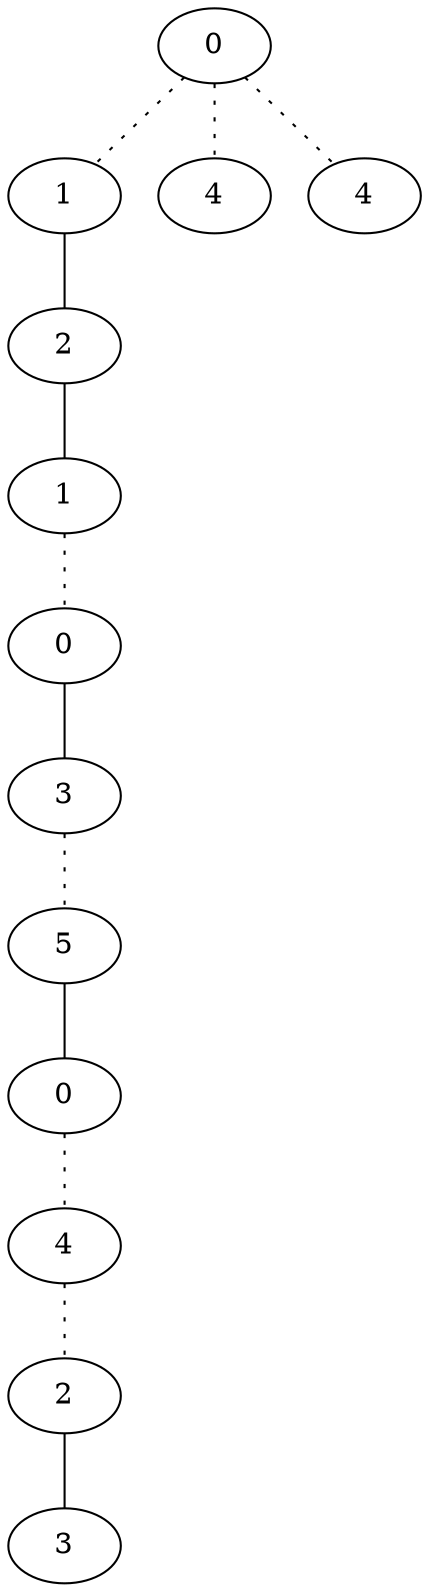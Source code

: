 graph {
a0[label=0];
a1[label=1];
a2[label=2];
a3[label=1];
a4[label=0];
a5[label=3];
a6[label=5];
a7[label=0];
a8[label=4];
a9[label=2];
a10[label=3];
a11[label=4];
a12[label=4];
a0 -- a1 [style=dotted];
a0 -- a11 [style=dotted];
a0 -- a12 [style=dotted];
a1 -- a2;
a2 -- a3;
a3 -- a4 [style=dotted];
a4 -- a5;
a5 -- a6 [style=dotted];
a6 -- a7;
a7 -- a8 [style=dotted];
a8 -- a9 [style=dotted];
a9 -- a10;
}
